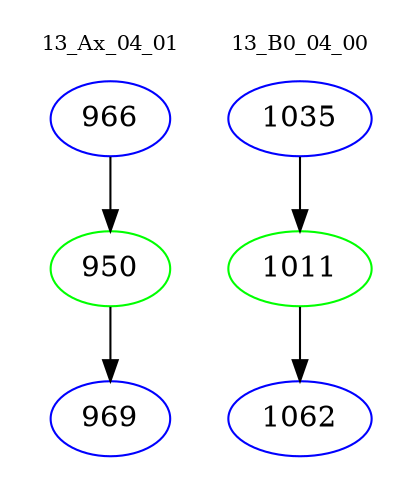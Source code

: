 digraph{
subgraph cluster_0 {
color = white
label = "13_Ax_04_01";
fontsize=10;
T0_966 [label="966", color="blue"]
T0_966 -> T0_950 [color="black"]
T0_950 [label="950", color="green"]
T0_950 -> T0_969 [color="black"]
T0_969 [label="969", color="blue"]
}
subgraph cluster_1 {
color = white
label = "13_B0_04_00";
fontsize=10;
T1_1035 [label="1035", color="blue"]
T1_1035 -> T1_1011 [color="black"]
T1_1011 [label="1011", color="green"]
T1_1011 -> T1_1062 [color="black"]
T1_1062 [label="1062", color="blue"]
}
}
